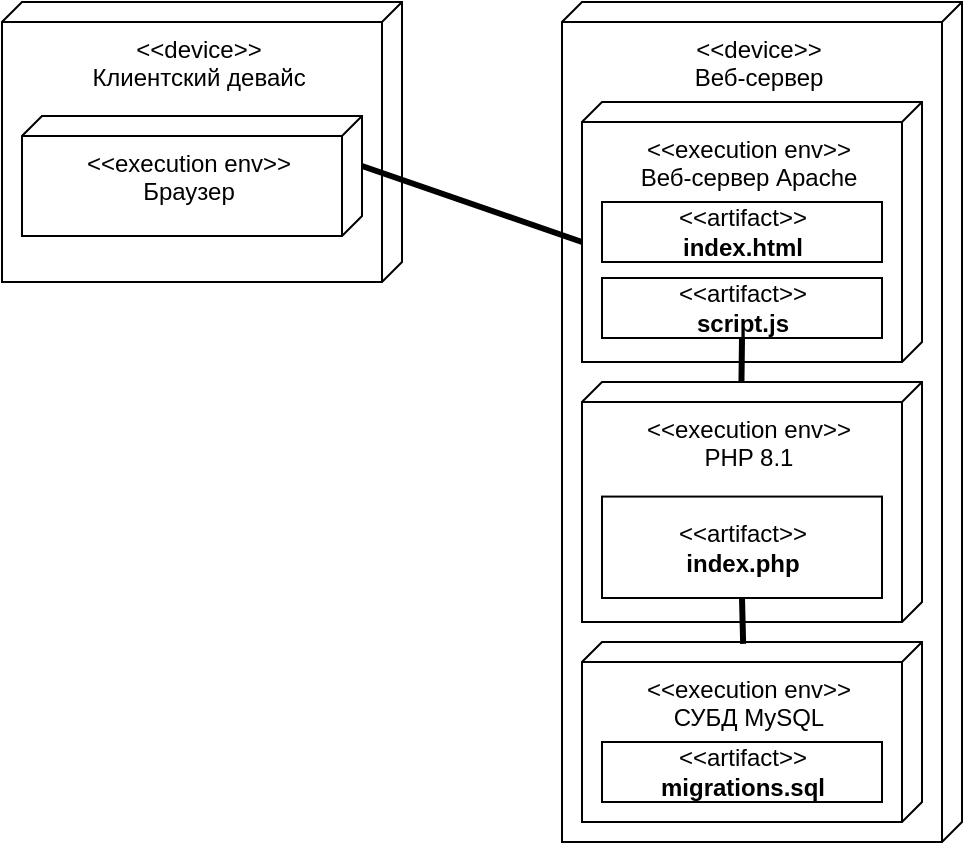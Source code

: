 <mxfile version="20.8.5" type="github">
  <diagram id="sGOMDRnRXvcwWbzX-Yh_" name="Страница 1">
    <mxGraphModel dx="1434" dy="800" grid="1" gridSize="10" guides="1" tooltips="1" connect="1" arrows="1" fold="1" page="1" pageScale="1" pageWidth="827" pageHeight="1169" math="0" shadow="0">
      <root>
        <mxCell id="0" />
        <mxCell id="1" parent="0" />
        <mxCell id="WGdRBpb6wyZgviv0EJ4r-3" value="&amp;lt;&amp;lt;device&amp;gt;&amp;gt;&lt;br&gt;&lt;div style=&quot;&quot;&gt;&lt;span style=&quot;background-color: initial;&quot;&gt;Веб-сервер&lt;/span&gt;&lt;/div&gt;" style="verticalAlign=top;align=center;shape=cube;size=10;direction=south;fontStyle=0;html=1;boundedLbl=1;spacingLeft=5;" vertex="1" parent="1">
          <mxGeometry x="440" y="240" width="200" height="420" as="geometry" />
        </mxCell>
        <mxCell id="WGdRBpb6wyZgviv0EJ4r-4" value="&amp;lt;&amp;lt;execution env&amp;gt;&amp;gt;&lt;br&gt;Веб-сервер Apache" style="verticalAlign=top;align=center;shape=cube;size=10;direction=south;html=1;boundedLbl=1;spacingLeft=5;" vertex="1" parent="WGdRBpb6wyZgviv0EJ4r-3">
          <mxGeometry width="170" height="130" relative="1" as="geometry">
            <mxPoint x="10" y="50" as="offset" />
          </mxGeometry>
        </mxCell>
        <mxCell id="WGdRBpb6wyZgviv0EJ4r-5" value="&amp;lt;&amp;lt;execution env&amp;gt;&amp;gt;&lt;br&gt;PHP 8.1" style="verticalAlign=top;align=center;shape=cube;size=10;direction=south;html=1;boundedLbl=1;spacingLeft=5;" vertex="1" parent="WGdRBpb6wyZgviv0EJ4r-3">
          <mxGeometry x="10" y="190" width="170" height="120" as="geometry" />
        </mxCell>
        <mxCell id="WGdRBpb6wyZgviv0EJ4r-6" value="&amp;lt;&amp;lt;artifact&amp;gt;&amp;gt;&lt;br&gt;&lt;b&gt;index.php&lt;/b&gt;" style="html=1;align=center;verticalAlign=middle;dashed=0;" vertex="1" parent="WGdRBpb6wyZgviv0EJ4r-3">
          <mxGeometry x="20" y="247.288" width="140" height="50.712" as="geometry" />
        </mxCell>
        <mxCell id="WGdRBpb6wyZgviv0EJ4r-7" value="&amp;lt;&amp;lt;artifact&amp;gt;&amp;gt;&lt;br&gt;&lt;b&gt;index.html&lt;br&gt;&lt;/b&gt;" style="html=1;align=center;verticalAlign=middle;dashed=0;" vertex="1" parent="WGdRBpb6wyZgviv0EJ4r-3">
          <mxGeometry x="20" y="100" width="140" height="30" as="geometry" />
        </mxCell>
        <mxCell id="WGdRBpb6wyZgviv0EJ4r-8" value="&amp;lt;&amp;lt;artifact&amp;gt;&amp;gt;&lt;br&gt;&lt;b&gt;script.js&lt;br&gt;&lt;/b&gt;" style="html=1;align=center;verticalAlign=middle;dashed=0;" vertex="1" parent="WGdRBpb6wyZgviv0EJ4r-3">
          <mxGeometry x="20" y="138" width="140" height="30" as="geometry" />
        </mxCell>
        <mxCell id="WGdRBpb6wyZgviv0EJ4r-9" value="&amp;lt;&amp;lt;execution env&amp;gt;&amp;gt;&lt;br&gt;СУБД MySQL" style="verticalAlign=top;align=center;shape=cube;size=10;direction=south;html=1;boundedLbl=1;spacingLeft=5;" vertex="1" parent="WGdRBpb6wyZgviv0EJ4r-3">
          <mxGeometry x="10" y="320" width="170" height="90" as="geometry" />
        </mxCell>
        <mxCell id="WGdRBpb6wyZgviv0EJ4r-10" value="&amp;lt;&amp;lt;artifact&amp;gt;&amp;gt;&lt;br&gt;&lt;b&gt;migrations.sql&lt;br&gt;&lt;/b&gt;" style="html=1;align=center;verticalAlign=middle;dashed=0;" vertex="1" parent="WGdRBpb6wyZgviv0EJ4r-3">
          <mxGeometry x="20" y="370" width="140" height="30" as="geometry" />
        </mxCell>
        <mxCell id="WGdRBpb6wyZgviv0EJ4r-11" value="" style="endArrow=none;startArrow=none;endFill=0;startFill=0;endSize=8;html=1;verticalAlign=bottom;labelBackgroundColor=none;strokeWidth=3;rounded=0;exitX=0.5;exitY=1;exitDx=0;exitDy=0;entryX=0.01;entryY=0.526;entryDx=0;entryDy=0;entryPerimeter=0;" edge="1" parent="WGdRBpb6wyZgviv0EJ4r-3" source="WGdRBpb6wyZgviv0EJ4r-6" target="WGdRBpb6wyZgviv0EJ4r-9">
          <mxGeometry width="160" relative="1" as="geometry">
            <mxPoint x="-70" y="92" as="sourcePoint" />
            <mxPoint x="20" y="130" as="targetPoint" />
          </mxGeometry>
        </mxCell>
        <mxCell id="WGdRBpb6wyZgviv0EJ4r-12" value="" style="endArrow=none;startArrow=none;endFill=0;startFill=0;endSize=8;html=1;verticalAlign=bottom;labelBackgroundColor=none;strokeWidth=3;rounded=0;exitX=0.5;exitY=1;exitDx=0;exitDy=0;entryX=-0.001;entryY=0.531;entryDx=0;entryDy=0;entryPerimeter=0;" edge="1" parent="WGdRBpb6wyZgviv0EJ4r-3" source="WGdRBpb6wyZgviv0EJ4r-8" target="WGdRBpb6wyZgviv0EJ4r-5">
          <mxGeometry width="160" relative="1" as="geometry">
            <mxPoint x="100" y="308" as="sourcePoint" />
            <mxPoint x="110" y="330" as="targetPoint" />
          </mxGeometry>
        </mxCell>
        <mxCell id="WGdRBpb6wyZgviv0EJ4r-13" value="&amp;lt;&amp;lt;device&amp;gt;&amp;gt;&lt;br&gt;&lt;div style=&quot;&quot;&gt;&lt;span style=&quot;background-color: initial;&quot;&gt;Клиентский девайс&lt;/span&gt;&lt;/div&gt;" style="verticalAlign=top;align=center;shape=cube;size=10;direction=south;fontStyle=0;html=1;boundedLbl=1;spacingLeft=5;" vertex="1" parent="1">
          <mxGeometry x="160" y="240" width="200" height="140" as="geometry" />
        </mxCell>
        <mxCell id="WGdRBpb6wyZgviv0EJ4r-14" value="&amp;lt;&amp;lt;execution env&amp;gt;&amp;gt;&lt;br&gt;Браузер" style="verticalAlign=top;align=center;shape=cube;size=10;direction=south;html=1;boundedLbl=1;spacingLeft=5;" vertex="1" parent="WGdRBpb6wyZgviv0EJ4r-13">
          <mxGeometry width="170" height="60" relative="1" as="geometry">
            <mxPoint x="10" y="57" as="offset" />
          </mxGeometry>
        </mxCell>
        <mxCell id="WGdRBpb6wyZgviv0EJ4r-15" value="" style="endArrow=none;startArrow=none;endFill=0;startFill=0;endSize=8;html=1;verticalAlign=bottom;labelBackgroundColor=none;strokeWidth=3;rounded=0;exitX=0;exitY=0;exitDx=25;exitDy=0;exitPerimeter=0;entryX=0;entryY=0;entryDx=70;entryDy=170;entryPerimeter=0;" edge="1" parent="1" source="WGdRBpb6wyZgviv0EJ4r-14" target="WGdRBpb6wyZgviv0EJ4r-4">
          <mxGeometry width="160" relative="1" as="geometry">
            <mxPoint x="550" y="600" as="sourcePoint" />
            <mxPoint x="710" y="600" as="targetPoint" />
          </mxGeometry>
        </mxCell>
      </root>
    </mxGraphModel>
  </diagram>
</mxfile>
